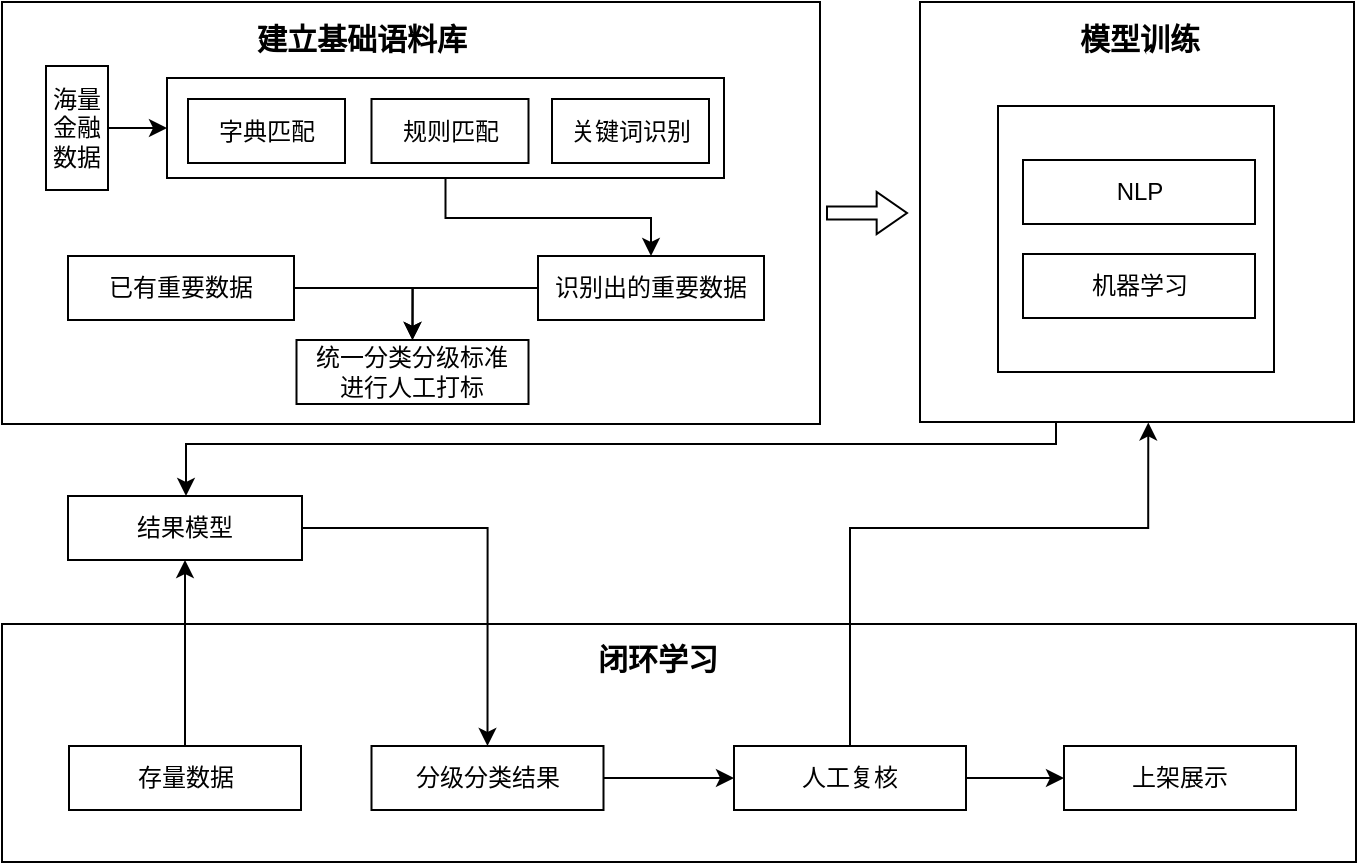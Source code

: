 <mxfile version="23.0.2" type="github">
  <diagram id="C5RBs43oDa-KdzZeNtuy" name="Page-1">
    <mxGraphModel dx="875" dy="448" grid="0" gridSize="10" guides="1" tooltips="1" connect="1" arrows="1" fold="1" page="1" pageScale="1" pageWidth="1227" pageHeight="1669" math="0" shadow="0">
      <root>
        <mxCell id="WIyWlLk6GJQsqaUBKTNV-0" />
        <mxCell id="WIyWlLk6GJQsqaUBKTNV-1" parent="WIyWlLk6GJQsqaUBKTNV-0" />
        <mxCell id="KbImMk8VCF1O9yzr9qIP-60" value="" style="rounded=0;whiteSpace=wrap;html=1;" parent="WIyWlLk6GJQsqaUBKTNV-1" vertex="1">
          <mxGeometry x="201" y="567" width="677" height="119" as="geometry" />
        </mxCell>
        <mxCell id="KbImMk8VCF1O9yzr9qIP-32" value="" style="rounded=0;whiteSpace=wrap;html=1;" parent="WIyWlLk6GJQsqaUBKTNV-1" vertex="1">
          <mxGeometry x="201" y="256" width="409" height="211" as="geometry" />
        </mxCell>
        <mxCell id="SICCcIW71zDsFWDYXucg-12" style="edgeStyle=orthogonalEdgeStyle;rounded=0;orthogonalLoop=1;jettySize=auto;html=1;entryX=0;entryY=0.5;entryDx=0;entryDy=0;" edge="1" parent="WIyWlLk6GJQsqaUBKTNV-1" source="KbImMk8VCF1O9yzr9qIP-4" target="SICCcIW71zDsFWDYXucg-1">
          <mxGeometry relative="1" as="geometry" />
        </mxCell>
        <mxCell id="KbImMk8VCF1O9yzr9qIP-4" value="海量金融数据" style="rounded=0;whiteSpace=wrap;html=1;" parent="WIyWlLk6GJQsqaUBKTNV-1" vertex="1">
          <mxGeometry x="223" y="288" width="31" height="62" as="geometry" />
        </mxCell>
        <mxCell id="KbImMk8VCF1O9yzr9qIP-11" value="&lt;font size=&quot;1&quot;&gt;&lt;b style=&quot;font-size: 15px;&quot;&gt;建立基础语料库&lt;/b&gt;&lt;/font&gt;" style="rounded=0;whiteSpace=wrap;html=1;strokeColor=none;" parent="WIyWlLk6GJQsqaUBKTNV-1" vertex="1">
          <mxGeometry x="323" y="259" width="116" height="29" as="geometry" />
        </mxCell>
        <mxCell id="KbImMk8VCF1O9yzr9qIP-7" value="&lt;div&gt;统一分类分级标准&lt;/div&gt;&lt;div&gt;进行人工打标&lt;/div&gt;" style="rounded=0;whiteSpace=wrap;html=1;" parent="WIyWlLk6GJQsqaUBKTNV-1" vertex="1">
          <mxGeometry x="348.25" y="425" width="116" height="32" as="geometry" />
        </mxCell>
        <mxCell id="KbImMk8VCF1O9yzr9qIP-45" style="edgeStyle=orthogonalEdgeStyle;rounded=0;orthogonalLoop=1;jettySize=auto;html=1;" parent="WIyWlLk6GJQsqaUBKTNV-1" source="KbImMk8VCF1O9yzr9qIP-14" target="KbImMk8VCF1O9yzr9qIP-42" edge="1">
          <mxGeometry relative="1" as="geometry" />
        </mxCell>
        <mxCell id="KbImMk8VCF1O9yzr9qIP-14" value="人工复核" style="rounded=0;whiteSpace=wrap;html=1;" parent="WIyWlLk6GJQsqaUBKTNV-1" vertex="1">
          <mxGeometry x="567" y="628" width="116" height="32" as="geometry" />
        </mxCell>
        <mxCell id="KbImMk8VCF1O9yzr9qIP-73" style="edgeStyle=orthogonalEdgeStyle;shape=connector;rounded=0;orthogonalLoop=1;jettySize=auto;html=1;entryX=0;entryY=0.5;entryDx=0;entryDy=0;labelBackgroundColor=default;strokeColor=default;align=center;verticalAlign=middle;fontFamily=Helvetica;fontSize=11;fontColor=default;endArrow=classic;" parent="WIyWlLk6GJQsqaUBKTNV-1" source="KbImMk8VCF1O9yzr9qIP-20" target="KbImMk8VCF1O9yzr9qIP-14" edge="1">
          <mxGeometry relative="1" as="geometry" />
        </mxCell>
        <mxCell id="KbImMk8VCF1O9yzr9qIP-20" value="分级分类结果" style="rounded=0;whiteSpace=wrap;html=1;" parent="WIyWlLk6GJQsqaUBKTNV-1" vertex="1">
          <mxGeometry x="385.75" y="628" width="116" height="32" as="geometry" />
        </mxCell>
        <mxCell id="KbImMk8VCF1O9yzr9qIP-67" style="edgeStyle=orthogonalEdgeStyle;rounded=0;orthogonalLoop=1;jettySize=auto;html=1;entryX=0.5;entryY=0;entryDx=0;entryDy=0;" parent="WIyWlLk6GJQsqaUBKTNV-1" source="KbImMk8VCF1O9yzr9qIP-22" target="KbImMk8VCF1O9yzr9qIP-20" edge="1">
          <mxGeometry relative="1" as="geometry" />
        </mxCell>
        <mxCell id="KbImMk8VCF1O9yzr9qIP-22" value="结果模型" style="rounded=0;whiteSpace=wrap;html=1;" parent="WIyWlLk6GJQsqaUBKTNV-1" vertex="1">
          <mxGeometry x="234" y="503" width="117" height="32" as="geometry" />
        </mxCell>
        <mxCell id="KbImMk8VCF1O9yzr9qIP-66" style="edgeStyle=orthogonalEdgeStyle;rounded=0;orthogonalLoop=1;jettySize=auto;html=1;entryX=0.5;entryY=1;entryDx=0;entryDy=0;" parent="WIyWlLk6GJQsqaUBKTNV-1" source="KbImMk8VCF1O9yzr9qIP-28" target="KbImMk8VCF1O9yzr9qIP-22" edge="1">
          <mxGeometry relative="1" as="geometry" />
        </mxCell>
        <mxCell id="KbImMk8VCF1O9yzr9qIP-28" value="存量数据" style="rounded=0;whiteSpace=wrap;html=1;" parent="WIyWlLk6GJQsqaUBKTNV-1" vertex="1">
          <mxGeometry x="234.5" y="628" width="116" height="32" as="geometry" />
        </mxCell>
        <mxCell id="KbImMk8VCF1O9yzr9qIP-76" style="edgeStyle=orthogonalEdgeStyle;shape=connector;rounded=0;orthogonalLoop=1;jettySize=auto;html=1;labelBackgroundColor=default;strokeColor=default;align=center;verticalAlign=middle;fontFamily=Helvetica;fontSize=11;fontColor=default;endArrow=classic;" parent="WIyWlLk6GJQsqaUBKTNV-1" source="KbImMk8VCF1O9yzr9qIP-33" target="KbImMk8VCF1O9yzr9qIP-22" edge="1">
          <mxGeometry relative="1" as="geometry">
            <Array as="points">
              <mxPoint x="728" y="477" />
              <mxPoint x="293" y="477" />
            </Array>
          </mxGeometry>
        </mxCell>
        <mxCell id="KbImMk8VCF1O9yzr9qIP-33" value="" style="rounded=0;whiteSpace=wrap;html=1;" parent="WIyWlLk6GJQsqaUBKTNV-1" vertex="1">
          <mxGeometry x="660" y="256" width="217" height="210" as="geometry" />
        </mxCell>
        <mxCell id="KbImMk8VCF1O9yzr9qIP-42" value="上架展示" style="rounded=0;whiteSpace=wrap;html=1;" parent="WIyWlLk6GJQsqaUBKTNV-1" vertex="1">
          <mxGeometry x="732" y="628" width="116" height="32" as="geometry" />
        </mxCell>
        <mxCell id="KbImMk8VCF1O9yzr9qIP-49" value="&lt;font style=&quot;font-size: 15px;&quot;&gt;&lt;b&gt;模型训练&lt;br&gt;&lt;/b&gt;&lt;/font&gt;" style="rounded=0;whiteSpace=wrap;html=1;strokeColor=none;" parent="WIyWlLk6GJQsqaUBKTNV-1" vertex="1">
          <mxGeometry x="711.5" y="259" width="116" height="29" as="geometry" />
        </mxCell>
        <mxCell id="KbImMk8VCF1O9yzr9qIP-57" value="&lt;font style=&quot;font-size: 15px;&quot;&gt;&lt;b&gt;闭环学习&lt;br&gt;&lt;/b&gt;&lt;/font&gt;" style="rounded=0;whiteSpace=wrap;html=1;strokeColor=none;" parent="WIyWlLk6GJQsqaUBKTNV-1" vertex="1">
          <mxGeometry x="471" y="569" width="116" height="29" as="geometry" />
        </mxCell>
        <mxCell id="KbImMk8VCF1O9yzr9qIP-63" value="" style="verticalLabelPosition=bottom;verticalAlign=top;html=1;strokeWidth=1;shape=mxgraph.arrows2.arrow;dy=0.69;dx=15.17;notch=0;" parent="WIyWlLk6GJQsqaUBKTNV-1" vertex="1">
          <mxGeometry x="613.5" y="351" width="40" height="21" as="geometry" />
        </mxCell>
        <mxCell id="SICCcIW71zDsFWDYXucg-21" style="edgeStyle=orthogonalEdgeStyle;rounded=0;orthogonalLoop=1;jettySize=auto;html=1;entryX=0.5;entryY=0;entryDx=0;entryDy=0;" edge="1" parent="WIyWlLk6GJQsqaUBKTNV-1" source="SICCcIW71zDsFWDYXucg-1" target="SICCcIW71zDsFWDYXucg-16">
          <mxGeometry relative="1" as="geometry" />
        </mxCell>
        <mxCell id="SICCcIW71zDsFWDYXucg-1" value="" style="rounded=0;whiteSpace=wrap;html=1;" vertex="1" parent="WIyWlLk6GJQsqaUBKTNV-1">
          <mxGeometry x="283.5" y="294" width="278.5" height="50" as="geometry" />
        </mxCell>
        <mxCell id="KbImMk8VCF1O9yzr9qIP-34" value="字典匹配" style="rounded=0;whiteSpace=wrap;html=1;" parent="WIyWlLk6GJQsqaUBKTNV-1" vertex="1">
          <mxGeometry x="294" y="304.5" width="78.5" height="32" as="geometry" />
        </mxCell>
        <mxCell id="SICCcIW71zDsFWDYXucg-10" value="" style="rounded=0;whiteSpace=wrap;html=1;" vertex="1" parent="WIyWlLk6GJQsqaUBKTNV-1">
          <mxGeometry x="699" y="308" width="138" height="133" as="geometry" />
        </mxCell>
        <mxCell id="KbImMk8VCF1O9yzr9qIP-51" value="NLP" style="rounded=0;whiteSpace=wrap;html=1;" parent="WIyWlLk6GJQsqaUBKTNV-1" vertex="1">
          <mxGeometry x="711.5" y="335" width="116" height="32" as="geometry" />
        </mxCell>
        <mxCell id="KbImMk8VCF1O9yzr9qIP-37" value="机器学习" style="rounded=0;whiteSpace=wrap;html=1;" parent="WIyWlLk6GJQsqaUBKTNV-1" vertex="1">
          <mxGeometry x="711.5" y="382" width="116" height="32" as="geometry" />
        </mxCell>
        <mxCell id="KbImMk8VCF1O9yzr9qIP-50" value="规则匹配" style="rounded=0;whiteSpace=wrap;html=1;" parent="WIyWlLk6GJQsqaUBKTNV-1" vertex="1">
          <mxGeometry x="385.75" y="304.5" width="78.5" height="32" as="geometry" />
        </mxCell>
        <mxCell id="SICCcIW71zDsFWDYXucg-3" value="关键词识别" style="rounded=0;whiteSpace=wrap;html=1;" vertex="1" parent="WIyWlLk6GJQsqaUBKTNV-1">
          <mxGeometry x="476" y="304.5" width="78.5" height="32" as="geometry" />
        </mxCell>
        <mxCell id="SICCcIW71zDsFWDYXucg-23" style="edgeStyle=orthogonalEdgeStyle;rounded=0;orthogonalLoop=1;jettySize=auto;html=1;entryX=0.5;entryY=0;entryDx=0;entryDy=0;" edge="1" parent="WIyWlLk6GJQsqaUBKTNV-1" source="SICCcIW71zDsFWDYXucg-16" target="KbImMk8VCF1O9yzr9qIP-7">
          <mxGeometry relative="1" as="geometry" />
        </mxCell>
        <mxCell id="SICCcIW71zDsFWDYXucg-16" value="&lt;div&gt;识别出的重要数据&lt;/div&gt;" style="rounded=0;whiteSpace=wrap;html=1;" vertex="1" parent="WIyWlLk6GJQsqaUBKTNV-1">
          <mxGeometry x="469" y="383" width="113" height="32" as="geometry" />
        </mxCell>
        <mxCell id="SICCcIW71zDsFWDYXucg-22" style="edgeStyle=orthogonalEdgeStyle;rounded=0;orthogonalLoop=1;jettySize=auto;html=1;entryX=0.5;entryY=0;entryDx=0;entryDy=0;" edge="1" parent="WIyWlLk6GJQsqaUBKTNV-1" source="SICCcIW71zDsFWDYXucg-18" target="KbImMk8VCF1O9yzr9qIP-7">
          <mxGeometry relative="1" as="geometry" />
        </mxCell>
        <mxCell id="SICCcIW71zDsFWDYXucg-18" value="&lt;div&gt;已有重要数据&lt;/div&gt;" style="rounded=0;whiteSpace=wrap;html=1;" vertex="1" parent="WIyWlLk6GJQsqaUBKTNV-1">
          <mxGeometry x="234" y="383" width="113" height="32" as="geometry" />
        </mxCell>
        <mxCell id="SICCcIW71zDsFWDYXucg-24" style="edgeStyle=orthogonalEdgeStyle;rounded=0;orthogonalLoop=1;jettySize=auto;html=1;entryX=0.526;entryY=1.001;entryDx=0;entryDy=0;entryPerimeter=0;" edge="1" parent="WIyWlLk6GJQsqaUBKTNV-1" source="KbImMk8VCF1O9yzr9qIP-14" target="KbImMk8VCF1O9yzr9qIP-33">
          <mxGeometry relative="1" as="geometry">
            <Array as="points">
              <mxPoint x="625" y="519" />
              <mxPoint x="774" y="519" />
            </Array>
          </mxGeometry>
        </mxCell>
      </root>
    </mxGraphModel>
  </diagram>
</mxfile>
